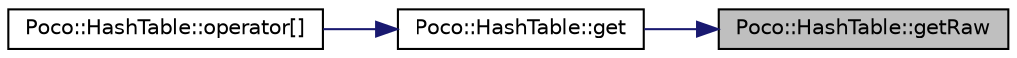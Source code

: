 digraph "Poco::HashTable::getRaw"
{
 // LATEX_PDF_SIZE
  edge [fontname="Helvetica",fontsize="10",labelfontname="Helvetica",labelfontsize="10"];
  node [fontname="Helvetica",fontsize="10",shape=record];
  rankdir="RL";
  Node1 [label="Poco::HashTable::getRaw",height=0.2,width=0.4,color="black", fillcolor="grey75", style="filled", fontcolor="black",tooltip="Throws an exception if the value does not exist."];
  Node1 -> Node2 [dir="back",color="midnightblue",fontsize="10",style="solid"];
  Node2 [label="Poco::HashTable::get",height=0.2,width=0.4,color="black", fillcolor="white", style="filled",URL="$classPoco_1_1HashTable.html#a2040cd062ed7bd164df4df445ab8870a",tooltip="Throws an exception if the value does not exist."];
  Node2 -> Node3 [dir="back",color="midnightblue",fontsize="10",style="solid"];
  Node3 [label="Poco::HashTable::operator[]",height=0.2,width=0.4,color="black", fillcolor="white", style="filled",URL="$classPoco_1_1HashTable.html#a9394b49b17cb85e9d8b69f48855f43f2",tooltip=" "];
}
